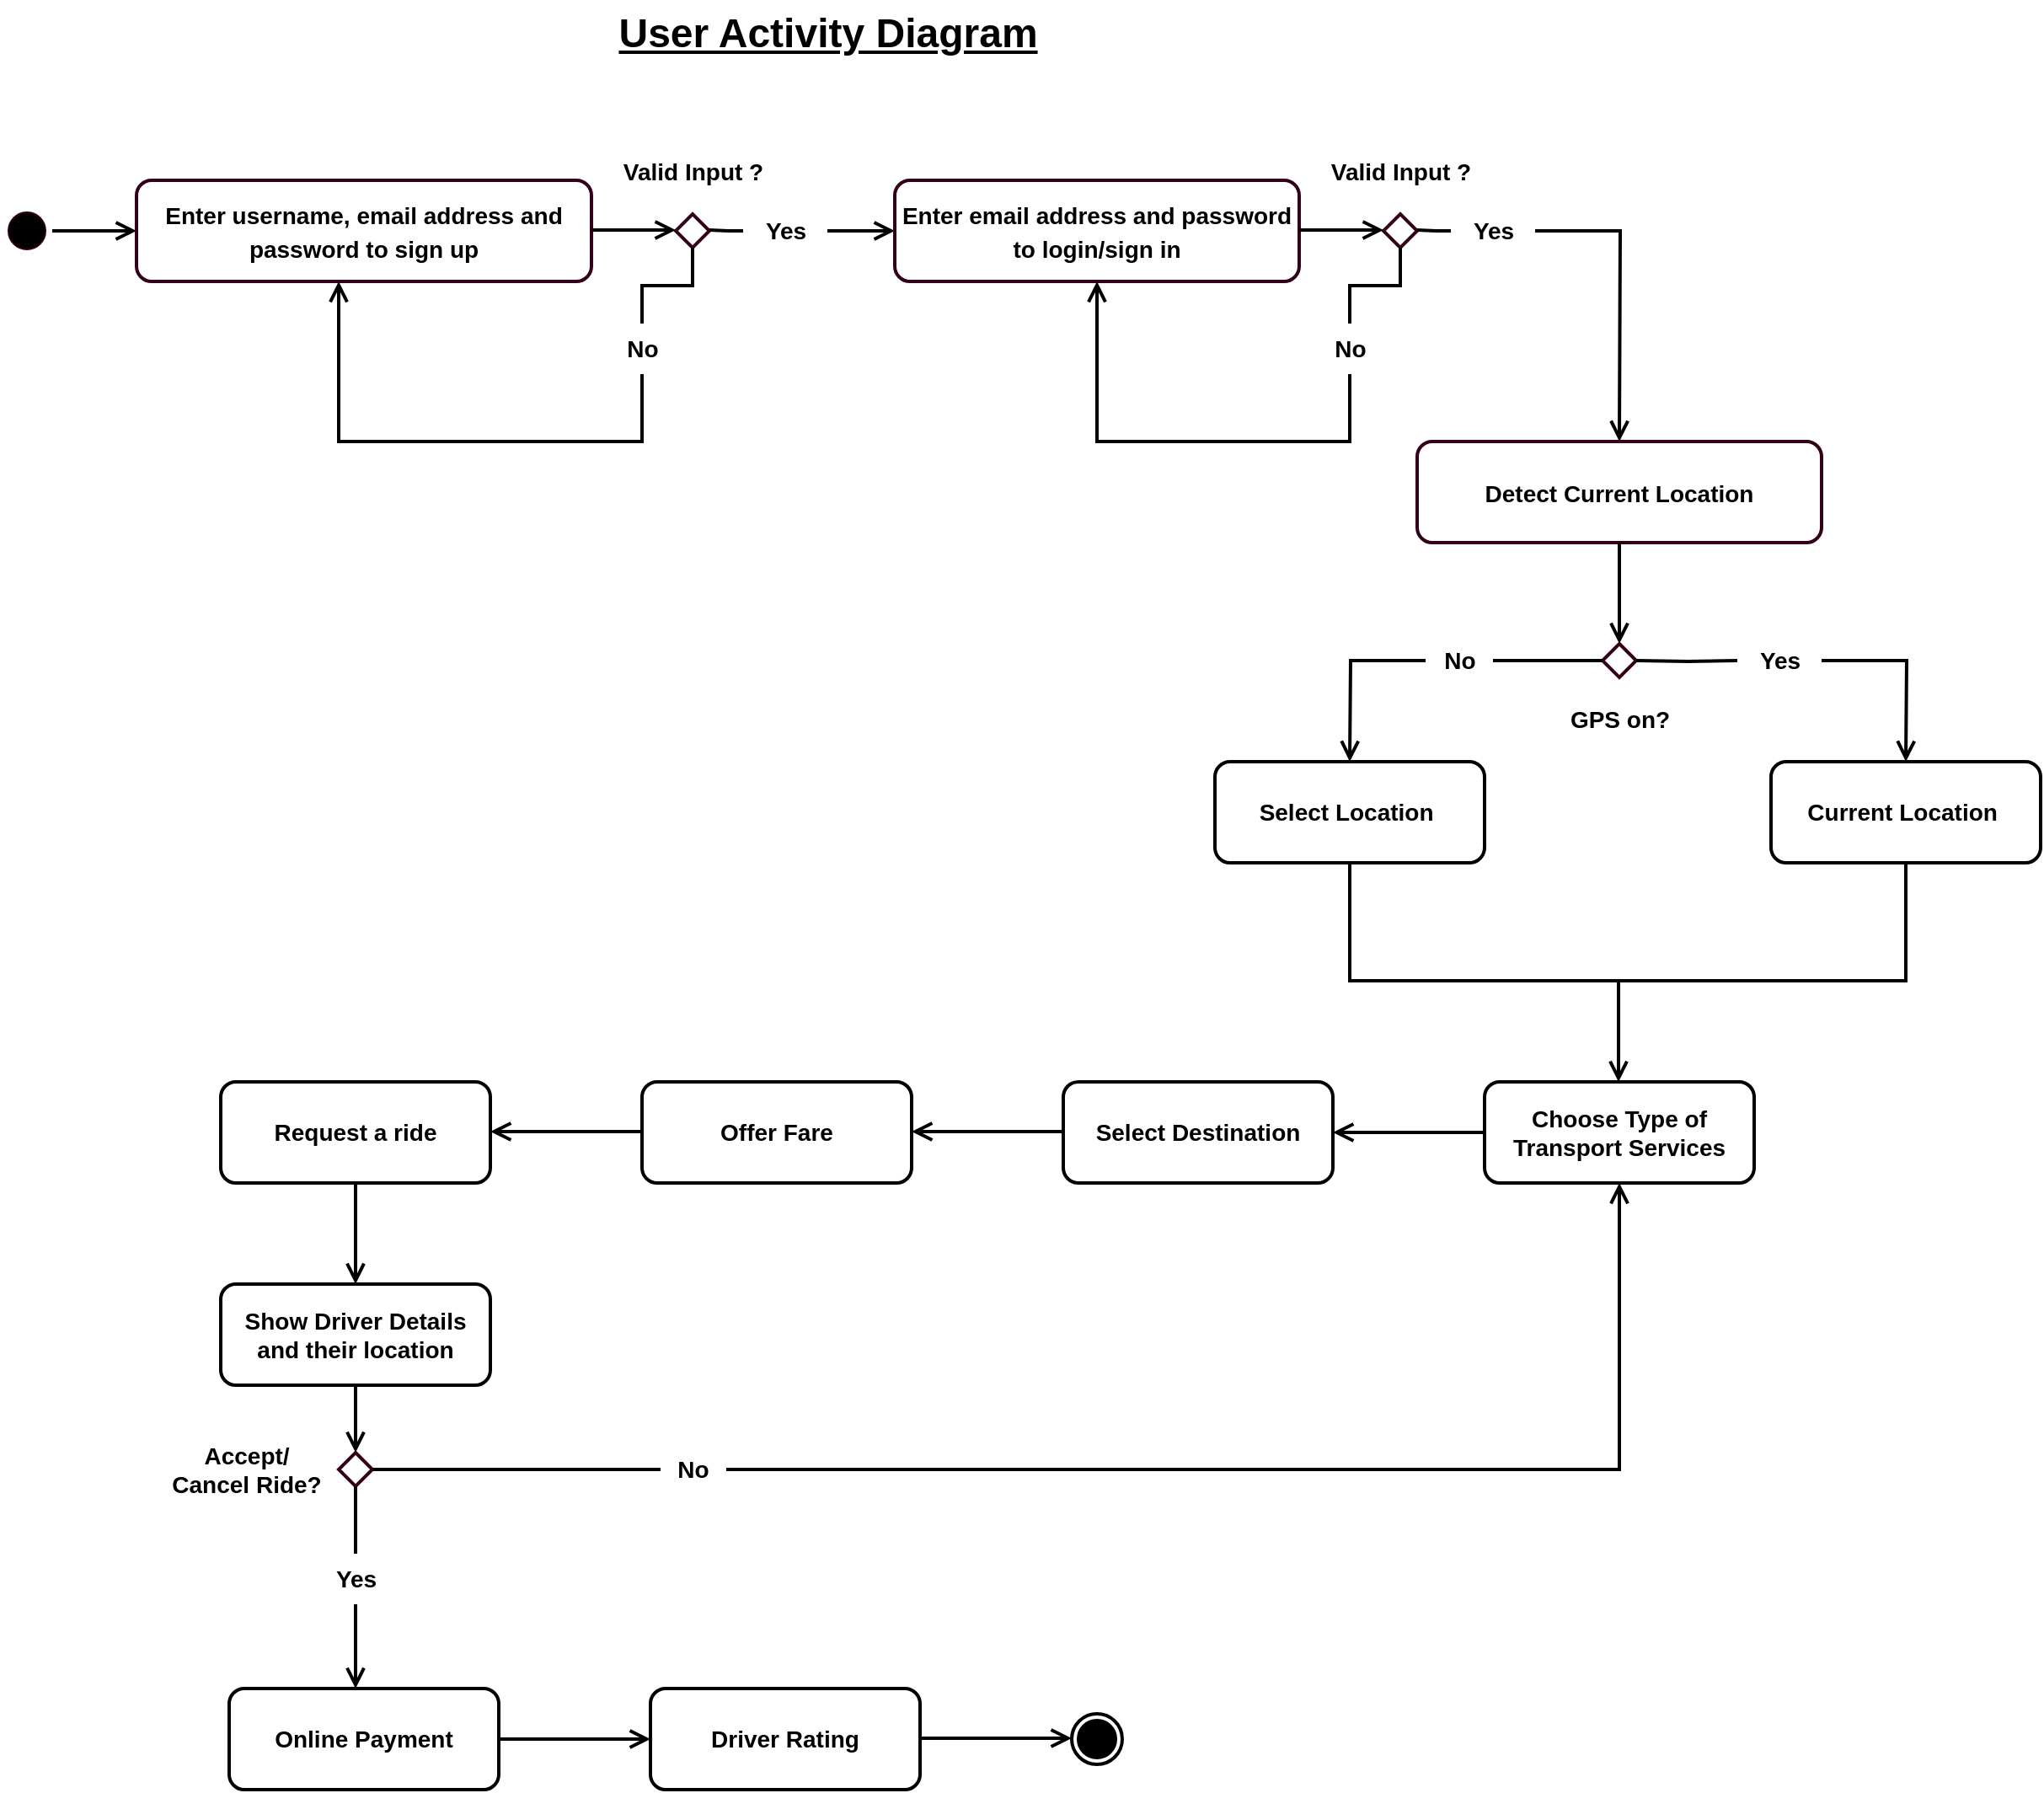 <mxfile version="20.6.0" type="device"><diagram id="0rSqMKZ_OsuWgN8zUKVp" name="Page-1"><mxGraphModel dx="1209" dy="1769" grid="1" gridSize="10" guides="1" tooltips="1" connect="1" arrows="1" fold="1" page="1" pageScale="1" pageWidth="850" pageHeight="1100" math="0" shadow="0"><root><mxCell id="0"/><mxCell id="1" parent="0"/><mxCell id="9MIyjKF9l9RFyUsm33Yo-1" value="" style="ellipse;html=1;shape=startState;fillColor=#000000;strokeColor=#33001A;" vertex="1" parent="1"><mxGeometry x="280" y="30" width="30" height="30" as="geometry"/></mxCell><mxCell id="9MIyjKF9l9RFyUsm33Yo-2" value="" style="edgeStyle=orthogonalEdgeStyle;html=1;verticalAlign=bottom;endArrow=open;endSize=8;strokeColor=#000000;rounded=0;strokeWidth=2;exitX=1;exitY=0.5;exitDx=0;exitDy=0;" edge="1" parent="1" source="9MIyjKF9l9RFyUsm33Yo-1"><mxGeometry relative="1" as="geometry"><mxPoint x="360" y="45" as="targetPoint"/></mxGeometry></mxCell><mxCell id="9MIyjKF9l9RFyUsm33Yo-3" value="&lt;font style=&quot;font-size: 14px;&quot;&gt;&lt;b&gt;Enter username, email address and password to sign up&lt;/b&gt;&lt;/font&gt;" style="rounded=1;whiteSpace=wrap;html=1;strokeColor=#33001A;strokeWidth=2;fontFamily=Helvetica;fontSize=16;" vertex="1" parent="1"><mxGeometry x="360" y="15" width="270" height="60" as="geometry"/></mxCell><mxCell id="9MIyjKF9l9RFyUsm33Yo-4" value="" style="strokeWidth=2;html=1;shape=mxgraph.flowchart.decision;whiteSpace=wrap;strokeColor=#33001A;fontFamily=Helvetica;fontSize=14;" vertex="1" parent="1"><mxGeometry x="680" y="35" width="20" height="20" as="geometry"/></mxCell><mxCell id="9MIyjKF9l9RFyUsm33Yo-5" value="" style="edgeStyle=orthogonalEdgeStyle;html=1;verticalAlign=bottom;endArrow=open;endSize=8;strokeColor=#000000;rounded=0;strokeWidth=2;exitX=1;exitY=0.5;exitDx=0;exitDy=0;" edge="1" parent="1"><mxGeometry relative="1" as="geometry"><mxPoint x="680" y="44.47" as="targetPoint"/><mxPoint x="630" y="44.47" as="sourcePoint"/></mxGeometry></mxCell><mxCell id="9MIyjKF9l9RFyUsm33Yo-6" value="" style="edgeStyle=orthogonalEdgeStyle;html=1;verticalAlign=bottom;endArrow=open;endSize=8;strokeColor=#000000;rounded=0;strokeWidth=2;exitX=0.5;exitY=1;exitDx=0;exitDy=0;exitPerimeter=0;startArrow=none;" edge="1" parent="1" source="9MIyjKF9l9RFyUsm33Yo-7" target="9MIyjKF9l9RFyUsm33Yo-3"><mxGeometry relative="1" as="geometry"><mxPoint x="660" y="170" as="targetPoint"/><mxPoint x="610" y="54.47" as="sourcePoint"/><Array as="points"><mxPoint x="660" y="170"/><mxPoint x="480" y="170"/></Array></mxGeometry></mxCell><mxCell id="9MIyjKF9l9RFyUsm33Yo-7" value="&lt;b&gt;No&lt;/b&gt;" style="text;html=1;align=center;verticalAlign=middle;resizable=0;points=[];autosize=1;strokeColor=none;fillColor=none;fontSize=14;fontFamily=Helvetica;" vertex="1" parent="1"><mxGeometry x="640" y="100" width="40" height="30" as="geometry"/></mxCell><mxCell id="9MIyjKF9l9RFyUsm33Yo-8" value="" style="edgeStyle=orthogonalEdgeStyle;html=1;verticalAlign=bottom;endArrow=none;endSize=8;strokeColor=#000000;rounded=0;strokeWidth=2;exitX=0.5;exitY=1;exitDx=0;exitDy=0;exitPerimeter=0;" edge="1" parent="1" source="9MIyjKF9l9RFyUsm33Yo-4" target="9MIyjKF9l9RFyUsm33Yo-7"><mxGeometry relative="1" as="geometry"><mxPoint x="660" y="170" as="targetPoint"/><mxPoint x="660" y="55" as="sourcePoint"/></mxGeometry></mxCell><mxCell id="9MIyjKF9l9RFyUsm33Yo-9" value="" style="edgeStyle=orthogonalEdgeStyle;html=1;verticalAlign=bottom;endArrow=open;endSize=8;strokeColor=#000000;rounded=0;strokeWidth=2;exitX=1;exitY=0.5;exitDx=0;exitDy=0;entryX=0;entryY=0.5;entryDx=0;entryDy=0;startArrow=none;" edge="1" parent="1" source="9MIyjKF9l9RFyUsm33Yo-16" target="9MIyjKF9l9RFyUsm33Yo-10"><mxGeometry relative="1" as="geometry"><mxPoint x="750.0" y="44.5" as="targetPoint"/><mxPoint x="700" y="44.5" as="sourcePoint"/></mxGeometry></mxCell><mxCell id="9MIyjKF9l9RFyUsm33Yo-10" value="&lt;font style=&quot;font-size: 14px;&quot;&gt;&lt;b&gt;Enter email address and password to login/sign in&lt;/b&gt;&lt;/font&gt;" style="rounded=1;whiteSpace=wrap;html=1;strokeColor=#33001A;strokeWidth=2;fontFamily=Helvetica;fontSize=16;" vertex="1" parent="1"><mxGeometry x="810" y="15" width="240" height="60" as="geometry"/></mxCell><mxCell id="9MIyjKF9l9RFyUsm33Yo-11" value="" style="strokeWidth=2;html=1;shape=mxgraph.flowchart.decision;whiteSpace=wrap;strokeColor=#33001A;fontFamily=Helvetica;fontSize=14;" vertex="1" parent="1"><mxGeometry x="1100" y="35" width="20" height="20" as="geometry"/></mxCell><mxCell id="9MIyjKF9l9RFyUsm33Yo-12" value="" style="edgeStyle=orthogonalEdgeStyle;html=1;verticalAlign=bottom;endArrow=open;endSize=8;strokeColor=#000000;rounded=0;strokeWidth=2;exitX=1;exitY=0.5;exitDx=0;exitDy=0;" edge="1" parent="1"><mxGeometry relative="1" as="geometry"><mxPoint x="1100" y="44.47" as="targetPoint"/><mxPoint x="1050" y="44.47" as="sourcePoint"/></mxGeometry></mxCell><mxCell id="9MIyjKF9l9RFyUsm33Yo-13" value="&lt;b&gt;No&lt;/b&gt;" style="text;html=1;align=center;verticalAlign=middle;resizable=0;points=[];autosize=1;strokeColor=none;fillColor=none;fontSize=14;fontFamily=Helvetica;" vertex="1" parent="1"><mxGeometry x="1060" y="100" width="40" height="30" as="geometry"/></mxCell><mxCell id="9MIyjKF9l9RFyUsm33Yo-14" value="" style="edgeStyle=orthogonalEdgeStyle;html=1;verticalAlign=bottom;endArrow=none;endSize=8;strokeColor=#000000;rounded=0;strokeWidth=2;exitX=0.5;exitY=1;exitDx=0;exitDy=0;exitPerimeter=0;" edge="1" parent="1" source="9MIyjKF9l9RFyUsm33Yo-11" target="9MIyjKF9l9RFyUsm33Yo-13"><mxGeometry relative="1" as="geometry"><mxPoint x="1080" y="170" as="targetPoint"/><mxPoint x="1080" y="55" as="sourcePoint"/></mxGeometry></mxCell><mxCell id="9MIyjKF9l9RFyUsm33Yo-15" value="" style="edgeStyle=orthogonalEdgeStyle;html=1;verticalAlign=bottom;endArrow=open;endSize=8;strokeColor=#000000;rounded=0;strokeWidth=2;exitX=0.5;exitY=1;exitDx=0;exitDy=0;exitPerimeter=0;startArrow=none;entryX=0.5;entryY=1;entryDx=0;entryDy=0;" edge="1" parent="1" target="9MIyjKF9l9RFyUsm33Yo-10"><mxGeometry relative="1" as="geometry"><mxPoint x="900" y="75" as="targetPoint"/><mxPoint x="1080" y="130" as="sourcePoint"/><Array as="points"><mxPoint x="1080" y="170"/><mxPoint x="930" y="170"/></Array></mxGeometry></mxCell><mxCell id="9MIyjKF9l9RFyUsm33Yo-16" value="&lt;b&gt;&lt;font style=&quot;font-size: 14px;&quot;&gt;Yes&lt;/font&gt;&lt;/b&gt;" style="text;html=1;align=center;verticalAlign=middle;resizable=0;points=[];autosize=1;strokeColor=none;fillColor=none;" vertex="1" parent="1"><mxGeometry x="720" y="30" width="50" height="30" as="geometry"/></mxCell><mxCell id="9MIyjKF9l9RFyUsm33Yo-17" value="" style="edgeStyle=orthogonalEdgeStyle;html=1;verticalAlign=bottom;endArrow=none;endSize=8;strokeColor=#000000;rounded=0;strokeWidth=2;exitX=1;exitY=0.5;exitDx=0;exitDy=0;entryX=0;entryY=0.5;entryDx=0;entryDy=0;" edge="1" parent="1" target="9MIyjKF9l9RFyUsm33Yo-16"><mxGeometry relative="1" as="geometry"><mxPoint x="810" y="45" as="targetPoint"/><mxPoint x="700" y="44.5" as="sourcePoint"/></mxGeometry></mxCell><mxCell id="9MIyjKF9l9RFyUsm33Yo-18" value="" style="edgeStyle=orthogonalEdgeStyle;html=1;verticalAlign=bottom;endArrow=open;endSize=8;strokeColor=#000000;rounded=0;strokeWidth=2;exitX=1;exitY=0.5;exitDx=0;exitDy=0;startArrow=none;" edge="1" parent="1" source="9MIyjKF9l9RFyUsm33Yo-19"><mxGeometry relative="1" as="geometry"><mxPoint x="1240" y="170" as="targetPoint"/><mxPoint x="1120" y="44.5" as="sourcePoint"/></mxGeometry></mxCell><mxCell id="9MIyjKF9l9RFyUsm33Yo-19" value="&lt;b&gt;&lt;font style=&quot;font-size: 14px;&quot;&gt;Yes&lt;/font&gt;&lt;/b&gt;" style="text;html=1;align=center;verticalAlign=middle;resizable=0;points=[];autosize=1;strokeColor=none;fillColor=none;" vertex="1" parent="1"><mxGeometry x="1140" y="30" width="50" height="30" as="geometry"/></mxCell><mxCell id="9MIyjKF9l9RFyUsm33Yo-20" value="" style="edgeStyle=orthogonalEdgeStyle;html=1;verticalAlign=bottom;endArrow=none;endSize=8;strokeColor=#000000;rounded=0;strokeWidth=2;exitX=1;exitY=0.5;exitDx=0;exitDy=0;entryX=0;entryY=0.5;entryDx=0;entryDy=0;" edge="1" parent="1" target="9MIyjKF9l9RFyUsm33Yo-19"><mxGeometry relative="1" as="geometry"><mxPoint x="1230" y="45" as="targetPoint"/><mxPoint x="1120" y="44.5" as="sourcePoint"/></mxGeometry></mxCell><mxCell id="9MIyjKF9l9RFyUsm33Yo-21" value="&lt;span style=&quot;font-size: 14px;&quot;&gt;&lt;b&gt;Detect Current Location&lt;/b&gt;&lt;/span&gt;" style="rounded=1;whiteSpace=wrap;html=1;strokeColor=#33001A;strokeWidth=2;fontFamily=Helvetica;fontSize=16;" vertex="1" parent="1"><mxGeometry x="1120" y="170" width="240" height="60" as="geometry"/></mxCell><mxCell id="9MIyjKF9l9RFyUsm33Yo-22" value="" style="edgeStyle=orthogonalEdgeStyle;html=1;verticalAlign=bottom;endArrow=open;endSize=8;strokeColor=#000000;rounded=0;strokeWidth=2;exitX=0.5;exitY=1;exitDx=0;exitDy=0;startArrow=none;" edge="1" parent="1" source="9MIyjKF9l9RFyUsm33Yo-21"><mxGeometry relative="1" as="geometry"><mxPoint x="1240" y="290" as="targetPoint"/><mxPoint x="1200" y="55" as="sourcePoint"/></mxGeometry></mxCell><mxCell id="9MIyjKF9l9RFyUsm33Yo-23" value="" style="strokeWidth=2;html=1;shape=mxgraph.flowchart.decision;whiteSpace=wrap;strokeColor=#33001A;fontFamily=Helvetica;fontSize=14;" vertex="1" parent="1"><mxGeometry x="1230" y="290" width="20" height="20" as="geometry"/></mxCell><mxCell id="9MIyjKF9l9RFyUsm33Yo-24" value="" style="edgeStyle=orthogonalEdgeStyle;html=1;verticalAlign=bottom;endArrow=open;endSize=8;strokeColor=#000000;rounded=0;strokeWidth=2;exitX=0;exitY=0.5;exitDx=0;exitDy=0;startArrow=none;exitPerimeter=0;" edge="1" parent="1" source="9MIyjKF9l9RFyUsm33Yo-59"><mxGeometry relative="1" as="geometry"><mxPoint x="1080" y="360" as="targetPoint"/><mxPoint x="1239.5" y="310" as="sourcePoint"/></mxGeometry></mxCell><mxCell id="9MIyjKF9l9RFyUsm33Yo-25" value="" style="edgeStyle=orthogonalEdgeStyle;html=1;verticalAlign=bottom;endArrow=open;endSize=8;strokeColor=#000000;rounded=0;strokeWidth=2;exitX=1;exitY=0.5;exitDx=0;exitDy=0;startArrow=none;exitPerimeter=0;" edge="1" parent="1" source="9MIyjKF9l9RFyUsm33Yo-57"><mxGeometry relative="1" as="geometry"><mxPoint x="1410" y="360" as="targetPoint"/><mxPoint x="1250" y="300" as="sourcePoint"/></mxGeometry></mxCell><mxCell id="9MIyjKF9l9RFyUsm33Yo-26" value="&lt;b&gt;Select Location&amp;nbsp;&lt;/b&gt;" style="rounded=1;whiteSpace=wrap;html=1;fontSize=14;strokeWidth=2;" vertex="1" parent="1"><mxGeometry x="1000" y="360" width="160" height="60" as="geometry"/></mxCell><mxCell id="9MIyjKF9l9RFyUsm33Yo-27" value="&lt;b&gt;Current Location&amp;nbsp;&lt;/b&gt;" style="rounded=1;whiteSpace=wrap;html=1;fontSize=14;strokeWidth=2;" vertex="1" parent="1"><mxGeometry x="1330" y="360" width="160" height="60" as="geometry"/></mxCell><mxCell id="9MIyjKF9l9RFyUsm33Yo-28" value="" style="endArrow=none;html=1;rounded=0;fontSize=14;exitX=0.5;exitY=1;exitDx=0;exitDy=0;strokeWidth=2;entryX=0.5;entryY=1;entryDx=0;entryDy=0;edgeStyle=orthogonalEdgeStyle;" edge="1" parent="1" source="9MIyjKF9l9RFyUsm33Yo-26" target="9MIyjKF9l9RFyUsm33Yo-27"><mxGeometry width="50" height="50" relative="1" as="geometry"><mxPoint x="870" y="390" as="sourcePoint"/><mxPoint x="920" y="340" as="targetPoint"/><Array as="points"><mxPoint x="1080" y="490"/><mxPoint x="1410" y="490"/></Array></mxGeometry></mxCell><mxCell id="9MIyjKF9l9RFyUsm33Yo-29" value="" style="edgeStyle=orthogonalEdgeStyle;html=1;verticalAlign=bottom;endArrow=open;endSize=8;strokeColor=#000000;rounded=0;strokeWidth=2;exitX=0.5;exitY=1;exitDx=0;exitDy=0;startArrow=none;" edge="1" parent="1"><mxGeometry relative="1" as="geometry"><mxPoint x="1239.5" y="550" as="targetPoint"/><mxPoint x="1239.5" y="490" as="sourcePoint"/></mxGeometry></mxCell><mxCell id="9MIyjKF9l9RFyUsm33Yo-30" value="&lt;b&gt;Choose Type of Transport Services&lt;/b&gt;" style="rounded=1;whiteSpace=wrap;html=1;fontSize=14;strokeWidth=2;" vertex="1" parent="1"><mxGeometry x="1160" y="550" width="160" height="60" as="geometry"/></mxCell><mxCell id="9MIyjKF9l9RFyUsm33Yo-31" value="&lt;b&gt;Select Destination&lt;/b&gt;" style="rounded=1;whiteSpace=wrap;html=1;fontSize=14;strokeWidth=2;" vertex="1" parent="1"><mxGeometry x="910" y="550" width="160" height="60" as="geometry"/></mxCell><mxCell id="9MIyjKF9l9RFyUsm33Yo-32" value="&lt;b&gt;Offer Fare&lt;/b&gt;" style="rounded=1;whiteSpace=wrap;html=1;fontSize=14;strokeWidth=2;" vertex="1" parent="1"><mxGeometry x="660" y="550" width="160" height="60" as="geometry"/></mxCell><mxCell id="9MIyjKF9l9RFyUsm33Yo-33" value="" style="edgeStyle=orthogonalEdgeStyle;html=1;verticalAlign=bottom;endArrow=open;endSize=8;strokeColor=#000000;rounded=0;strokeWidth=2;exitX=0;exitY=0.5;exitDx=0;exitDy=0;startArrow=none;entryX=1;entryY=0.5;entryDx=0;entryDy=0;" edge="1" parent="1" source="9MIyjKF9l9RFyUsm33Yo-30" target="9MIyjKF9l9RFyUsm33Yo-31"><mxGeometry relative="1" as="geometry"><mxPoint x="1249.5" y="560" as="targetPoint"/><mxPoint x="1249.5" y="500" as="sourcePoint"/></mxGeometry></mxCell><mxCell id="9MIyjKF9l9RFyUsm33Yo-34" value="" style="edgeStyle=orthogonalEdgeStyle;html=1;verticalAlign=bottom;endArrow=open;endSize=8;strokeColor=#000000;rounded=0;strokeWidth=2;exitX=0;exitY=0.5;exitDx=0;exitDy=0;startArrow=none;entryX=1;entryY=0.5;entryDx=0;entryDy=0;" edge="1" parent="1"><mxGeometry relative="1" as="geometry"><mxPoint x="820" y="579.5" as="targetPoint"/><mxPoint x="910" y="579.5" as="sourcePoint"/></mxGeometry></mxCell><mxCell id="9MIyjKF9l9RFyUsm33Yo-35" value="&lt;b&gt;Request a ride&lt;/b&gt;" style="rounded=1;whiteSpace=wrap;html=1;fontSize=14;strokeWidth=2;" vertex="1" parent="1"><mxGeometry x="410" y="550" width="160" height="60" as="geometry"/></mxCell><mxCell id="9MIyjKF9l9RFyUsm33Yo-36" value="" style="edgeStyle=orthogonalEdgeStyle;html=1;verticalAlign=bottom;endArrow=open;endSize=8;strokeColor=#000000;rounded=0;strokeWidth=2;exitX=0;exitY=0.5;exitDx=0;exitDy=0;startArrow=none;entryX=1;entryY=0.5;entryDx=0;entryDy=0;" edge="1" parent="1"><mxGeometry relative="1" as="geometry"><mxPoint x="570" y="579.5" as="targetPoint"/><mxPoint x="660" y="579.5" as="sourcePoint"/></mxGeometry></mxCell><mxCell id="9MIyjKF9l9RFyUsm33Yo-37" value="&lt;b&gt;Show Driver Details and their location&lt;/b&gt;" style="rounded=1;whiteSpace=wrap;html=1;fontSize=14;strokeWidth=2;" vertex="1" parent="1"><mxGeometry x="410" y="670" width="160" height="60" as="geometry"/></mxCell><mxCell id="9MIyjKF9l9RFyUsm33Yo-38" value="" style="edgeStyle=orthogonalEdgeStyle;html=1;verticalAlign=bottom;endArrow=open;endSize=8;strokeColor=#000000;rounded=0;strokeWidth=2;startArrow=none;" edge="1" parent="1" source="9MIyjKF9l9RFyUsm33Yo-35" target="9MIyjKF9l9RFyUsm33Yo-37"><mxGeometry relative="1" as="geometry"><mxPoint x="590" y="899.5" as="targetPoint"/><mxPoint x="500" y="860" as="sourcePoint"/></mxGeometry></mxCell><mxCell id="9MIyjKF9l9RFyUsm33Yo-39" value="" style="strokeWidth=2;html=1;shape=mxgraph.flowchart.decision;whiteSpace=wrap;strokeColor=#33001A;fontFamily=Helvetica;fontSize=14;" vertex="1" parent="1"><mxGeometry x="480" y="770" width="20" height="20" as="geometry"/></mxCell><mxCell id="9MIyjKF9l9RFyUsm33Yo-40" value="" style="edgeStyle=orthogonalEdgeStyle;html=1;verticalAlign=bottom;endArrow=open;endSize=8;strokeColor=#000000;rounded=0;strokeWidth=2;startArrow=none;exitX=0.5;exitY=1;exitDx=0;exitDy=0;entryX=0.5;entryY=0;entryDx=0;entryDy=0;entryPerimeter=0;" edge="1" parent="1" source="9MIyjKF9l9RFyUsm33Yo-37" target="9MIyjKF9l9RFyUsm33Yo-39"><mxGeometry relative="1" as="geometry"><mxPoint x="500" y="680" as="targetPoint"/><mxPoint x="500" y="620" as="sourcePoint"/></mxGeometry></mxCell><mxCell id="9MIyjKF9l9RFyUsm33Yo-41" value="" style="edgeStyle=orthogonalEdgeStyle;html=1;verticalAlign=bottom;endArrow=open;endSize=8;strokeColor=#000000;rounded=0;strokeWidth=2;startArrow=none;exitX=1;exitY=0.5;exitDx=0;exitDy=0;exitPerimeter=0;entryX=0.5;entryY=1;entryDx=0;entryDy=0;" edge="1" parent="1" source="9MIyjKF9l9RFyUsm33Yo-43" target="9MIyjKF9l9RFyUsm33Yo-30"><mxGeometry relative="1" as="geometry"><mxPoint x="500" y="680" as="targetPoint"/><mxPoint x="500" y="620" as="sourcePoint"/></mxGeometry></mxCell><mxCell id="9MIyjKF9l9RFyUsm33Yo-42" value="&lt;span style=&quot;color: rgba(0, 0, 0, 0); font-family: monospace; font-size: 0px; text-align: start;&quot;&gt;%3CmxGraphModel%3E%3Croot%3E%3CmxCell%20id%3D%220%22%2F%3E%3CmxCell%20id%3D%221%22%20parent%3D%220%22%2F%3E%3CmxCell%20id%3D%222%22%20value%3D%22%22%20style%3D%22edgeStyle%3DorthogonalEdgeStyle%3Bhtml%3D1%3BverticalAlign%3Dbottom%3BendArrow%3Dopen%3BendSize%3D8%3BstrokeColor%3D%23000000%3Brounded%3D0%3BstrokeWidth%3D2%3BstartArrow%3Dnone%3B%22%20edge%3D%221%22%20parent%3D%221%22%3E%3CmxGeometry%20relative%3D%221%22%20as%3D%22geometry%22%3E%3CmxPoint%20x%3D%22480%22%20y%3D%22660%22%20as%3D%22targetPoint%22%2F%3E%3CmxPoint%20x%3D%22480%22%20y%3D%22600%22%20as%3D%22sourcePoint%22%2F%3E%3C%2FmxGeometry%3E%3C%2FmxCell%3E%3C%2Froot%3E%3C%2FmxGraphModel%3E&lt;/span&gt;" style="text;html=1;align=center;verticalAlign=middle;resizable=0;points=[];autosize=1;strokeColor=none;fillColor=none;fontSize=14;" vertex="1" parent="1"><mxGeometry x="660" y="715" width="20" height="30" as="geometry"/></mxCell><mxCell id="9MIyjKF9l9RFyUsm33Yo-43" value="&lt;b&gt;No&lt;/b&gt;" style="text;html=1;align=center;verticalAlign=middle;resizable=0;points=[];autosize=1;strokeColor=none;fillColor=none;fontSize=14;" vertex="1" parent="1"><mxGeometry x="670" y="765" width="40" height="30" as="geometry"/></mxCell><mxCell id="9MIyjKF9l9RFyUsm33Yo-44" value="" style="edgeStyle=orthogonalEdgeStyle;html=1;verticalAlign=bottom;endArrow=none;endSize=8;strokeColor=#000000;rounded=0;strokeWidth=2;startArrow=none;exitX=1;exitY=0.5;exitDx=0;exitDy=0;exitPerimeter=0;" edge="1" parent="1" source="9MIyjKF9l9RFyUsm33Yo-39"><mxGeometry relative="1" as="geometry"><mxPoint x="671" y="780" as="targetPoint"/><mxPoint x="500" y="780" as="sourcePoint"/><Array as="points"><mxPoint x="671" y="780"/></Array></mxGeometry></mxCell><mxCell id="9MIyjKF9l9RFyUsm33Yo-45" value="" style="edgeStyle=orthogonalEdgeStyle;html=1;verticalAlign=bottom;endArrow=open;endSize=8;strokeColor=#000000;rounded=0;strokeWidth=2;startArrow=none;exitX=0.5;exitY=1;exitDx=0;exitDy=0;exitPerimeter=0;" edge="1" parent="1" source="9MIyjKF9l9RFyUsm33Yo-46"><mxGeometry relative="1" as="geometry"><mxPoint x="490" y="910" as="targetPoint"/><mxPoint x="500" y="740" as="sourcePoint"/></mxGeometry></mxCell><mxCell id="9MIyjKF9l9RFyUsm33Yo-46" value="&lt;b&gt;Yes&lt;/b&gt;" style="text;html=1;align=center;verticalAlign=middle;resizable=0;points=[];autosize=1;strokeColor=none;fillColor=none;fontSize=14;" vertex="1" parent="1"><mxGeometry x="465" y="830" width="50" height="30" as="geometry"/></mxCell><mxCell id="9MIyjKF9l9RFyUsm33Yo-47" value="" style="edgeStyle=orthogonalEdgeStyle;html=1;verticalAlign=bottom;endArrow=none;endSize=8;strokeColor=#000000;rounded=0;strokeWidth=2;startArrow=none;exitX=0.5;exitY=1;exitDx=0;exitDy=0;exitPerimeter=0;" edge="1" parent="1" source="9MIyjKF9l9RFyUsm33Yo-39" target="9MIyjKF9l9RFyUsm33Yo-46"><mxGeometry relative="1" as="geometry"><mxPoint x="490" y="910" as="targetPoint"/><mxPoint x="490" y="790" as="sourcePoint"/></mxGeometry></mxCell><mxCell id="9MIyjKF9l9RFyUsm33Yo-48" value="&lt;b&gt;Online Payment&lt;/b&gt;" style="rounded=1;whiteSpace=wrap;html=1;fontSize=14;strokeWidth=2;" vertex="1" parent="1"><mxGeometry x="415" y="910" width="160" height="60" as="geometry"/></mxCell><mxCell id="9MIyjKF9l9RFyUsm33Yo-49" value="&lt;b&gt;Driver Rating&lt;/b&gt;" style="rounded=1;whiteSpace=wrap;html=1;fontSize=14;strokeWidth=2;" vertex="1" parent="1"><mxGeometry x="665" y="910" width="160" height="60" as="geometry"/></mxCell><mxCell id="9MIyjKF9l9RFyUsm33Yo-50" value="" style="edgeStyle=orthogonalEdgeStyle;html=1;verticalAlign=bottom;endArrow=open;endSize=8;strokeColor=#000000;rounded=0;strokeWidth=2;startArrow=none;exitX=1;exitY=0.5;exitDx=0;exitDy=0;entryX=0;entryY=0.5;entryDx=0;entryDy=0;" edge="1" parent="1" source="9MIyjKF9l9RFyUsm33Yo-48" target="9MIyjKF9l9RFyUsm33Yo-49"><mxGeometry relative="1" as="geometry"><mxPoint x="500" y="780" as="targetPoint"/><mxPoint x="500" y="740" as="sourcePoint"/></mxGeometry></mxCell><mxCell id="9MIyjKF9l9RFyUsm33Yo-51" value="" style="edgeStyle=orthogonalEdgeStyle;html=1;verticalAlign=bottom;endArrow=open;endSize=8;strokeColor=#000000;rounded=0;strokeWidth=2;startArrow=none;exitX=1;exitY=0.5;exitDx=0;exitDy=0;entryX=0;entryY=0.5;entryDx=0;entryDy=0;" edge="1" parent="1"><mxGeometry relative="1" as="geometry"><mxPoint x="915" y="939.5" as="targetPoint"/><mxPoint x="825" y="939.5" as="sourcePoint"/></mxGeometry></mxCell><mxCell id="9MIyjKF9l9RFyUsm33Yo-52" value="" style="ellipse;html=1;shape=endState;fillColor=strokeColor;strokeWidth=2;fontSize=14;" vertex="1" parent="1"><mxGeometry x="915" y="925" width="30" height="30" as="geometry"/></mxCell><mxCell id="9MIyjKF9l9RFyUsm33Yo-53" value="&lt;b&gt;Valid Input ?&lt;/b&gt;" style="text;html=1;align=center;verticalAlign=middle;resizable=0;points=[];autosize=1;strokeColor=none;fillColor=none;fontSize=14;" vertex="1" parent="1"><mxGeometry x="635" y="-5" width="110" height="30" as="geometry"/></mxCell><mxCell id="9MIyjKF9l9RFyUsm33Yo-54" value="&lt;b&gt;Valid Input ?&lt;/b&gt;" style="text;html=1;align=center;verticalAlign=middle;resizable=0;points=[];autosize=1;strokeColor=none;fillColor=none;fontSize=14;" vertex="1" parent="1"><mxGeometry x="1055" y="-5" width="110" height="30" as="geometry"/></mxCell><mxCell id="9MIyjKF9l9RFyUsm33Yo-55" value="&lt;b&gt;GPS on?&lt;/b&gt;" style="text;html=1;align=center;verticalAlign=middle;resizable=0;points=[];autosize=1;strokeColor=none;fillColor=none;fontSize=14;" vertex="1" parent="1"><mxGeometry x="1200" y="320" width="80" height="30" as="geometry"/></mxCell><mxCell id="9MIyjKF9l9RFyUsm33Yo-56" value="&lt;b&gt;Accept/&lt;br&gt;Cancel Ride?&lt;br&gt;&lt;/b&gt;" style="text;html=1;align=center;verticalAlign=middle;resizable=0;points=[];autosize=1;strokeColor=none;fillColor=none;fontSize=14;" vertex="1" parent="1"><mxGeometry x="370" y="755" width="110" height="50" as="geometry"/></mxCell><mxCell id="9MIyjKF9l9RFyUsm33Yo-57" value="&lt;b&gt;&lt;font style=&quot;font-size: 14px;&quot;&gt;Yes&lt;/font&gt;&lt;/b&gt;" style="text;html=1;align=center;verticalAlign=middle;resizable=0;points=[];autosize=1;strokeColor=none;fillColor=none;" vertex="1" parent="1"><mxGeometry x="1310" y="285" width="50" height="30" as="geometry"/></mxCell><mxCell id="9MIyjKF9l9RFyUsm33Yo-58" value="" style="edgeStyle=orthogonalEdgeStyle;html=1;verticalAlign=bottom;endArrow=none;endSize=8;strokeColor=#000000;rounded=0;strokeWidth=2;exitX=0.5;exitY=1;exitDx=0;exitDy=0;startArrow=none;" edge="1" parent="1" target="9MIyjKF9l9RFyUsm33Yo-57"><mxGeometry relative="1" as="geometry"><mxPoint x="1410" y="360" as="targetPoint"/><mxPoint x="1250" y="300" as="sourcePoint"/></mxGeometry></mxCell><mxCell id="9MIyjKF9l9RFyUsm33Yo-59" value="&lt;span style=&quot;font-size: 14px;&quot;&gt;&lt;b&gt;No&lt;/b&gt;&lt;/span&gt;" style="text;html=1;align=center;verticalAlign=middle;resizable=0;points=[];autosize=1;strokeColor=none;fillColor=none;" vertex="1" parent="1"><mxGeometry x="1125" y="285" width="40" height="30" as="geometry"/></mxCell><mxCell id="9MIyjKF9l9RFyUsm33Yo-60" value="" style="edgeStyle=orthogonalEdgeStyle;html=1;verticalAlign=bottom;endArrow=none;endSize=8;strokeColor=#000000;rounded=0;strokeWidth=2;exitX=0;exitY=0.5;exitDx=0;exitDy=0;startArrow=none;exitPerimeter=0;" edge="1" parent="1" source="9MIyjKF9l9RFyUsm33Yo-23" target="9MIyjKF9l9RFyUsm33Yo-59"><mxGeometry relative="1" as="geometry"><mxPoint x="1080" y="360" as="targetPoint"/><mxPoint x="1230" y="300" as="sourcePoint"/></mxGeometry></mxCell><mxCell id="9MIyjKF9l9RFyUsm33Yo-61" value="&lt;b&gt;&lt;font style=&quot;font-size: 24px;&quot;&gt;&lt;u&gt;User Activity Diagram&lt;/u&gt;&lt;/font&gt;&lt;/b&gt;" style="text;html=1;align=center;verticalAlign=middle;resizable=0;points=[];autosize=1;strokeColor=none;fillColor=none;fontSize=14;" vertex="1" parent="1"><mxGeometry x="635" y="-92" width="270" height="40" as="geometry"/></mxCell></root></mxGraphModel></diagram></mxfile>
